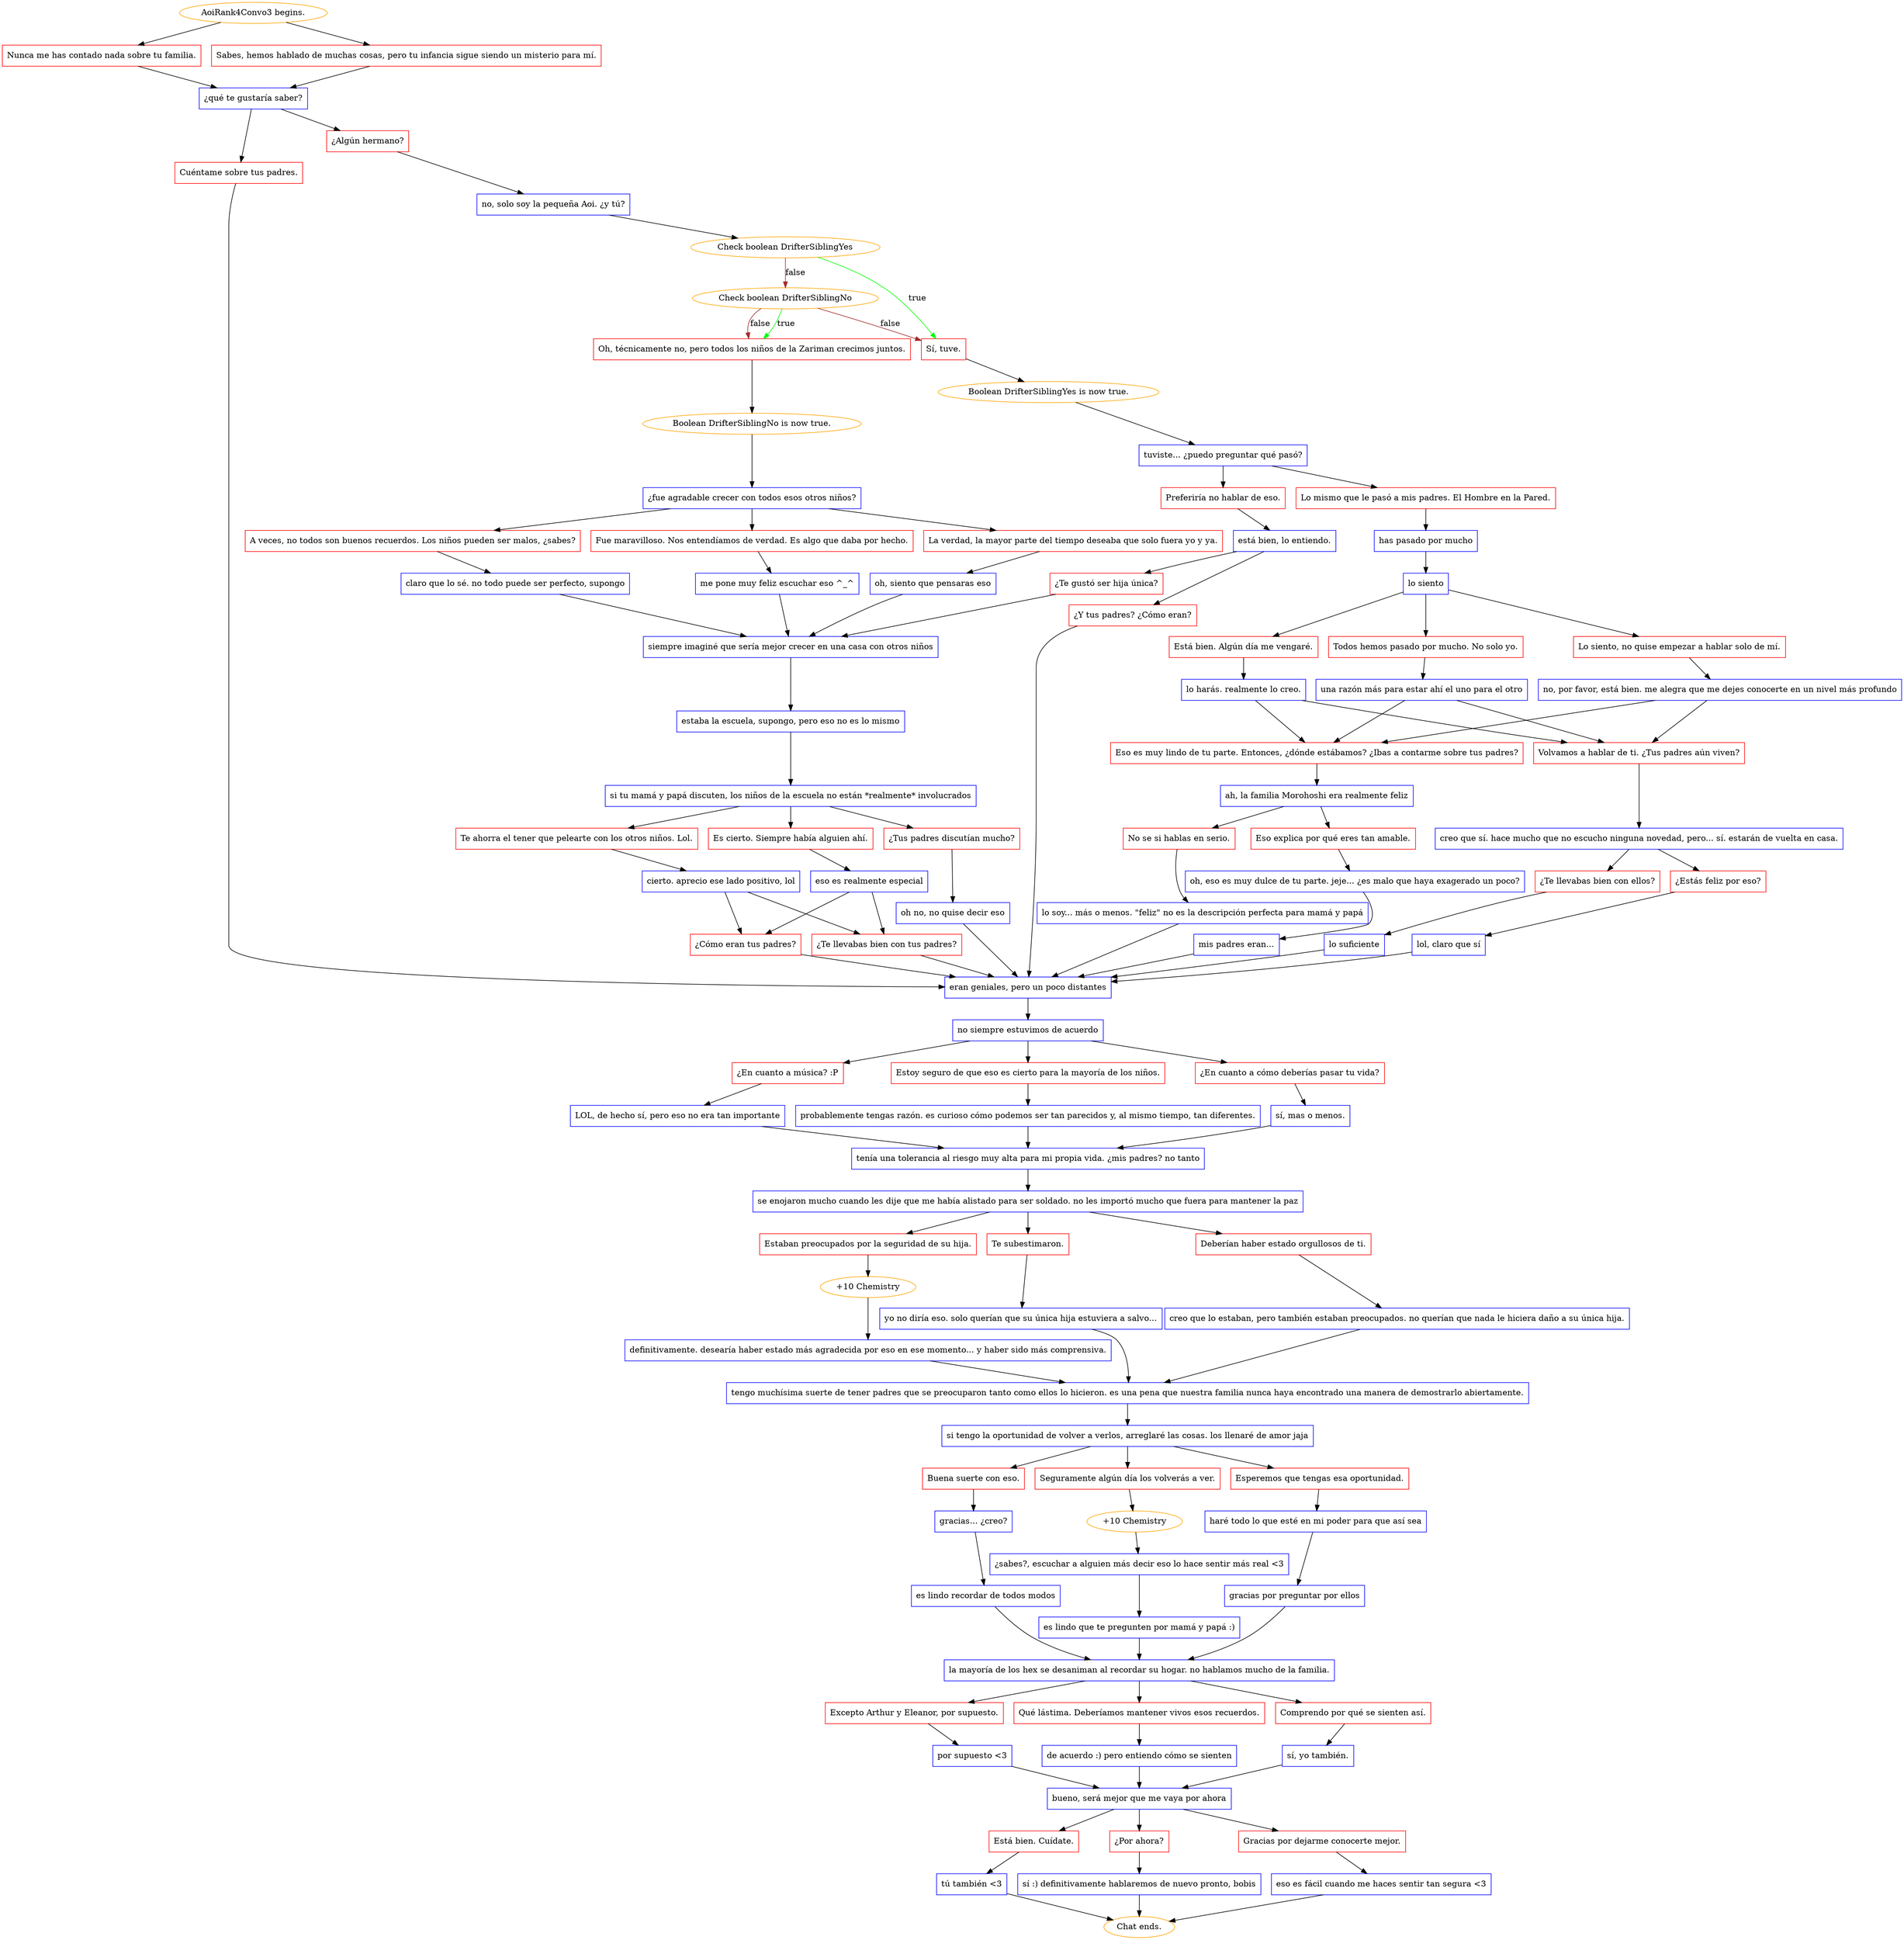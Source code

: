 digraph {
	"AoiRank4Convo3 begins." [color=orange];
		"AoiRank4Convo3 begins." -> j3373225082;
		"AoiRank4Convo3 begins." -> j2518716929;
	j3373225082 [label="Nunca me has contado nada sobre tu familia.",shape=box,color=red];
		j3373225082 -> j3933507397;
	j2518716929 [label="Sabes, hemos hablado de muchas cosas, pero tu infancia sigue siendo un misterio para mí.",shape=box,color=red];
		j2518716929 -> j3933507397;
	j3933507397 [label="¿qué te gustaría saber?",shape=box,color=blue];
		j3933507397 -> j3093795304;
		j3933507397 -> j1114448958;
	j3093795304 [label="Cuéntame sobre tus padres.",shape=box,color=red];
		j3093795304 -> j1331495271;
	j1114448958 [label="¿Algún hermano?",shape=box,color=red];
		j1114448958 -> j3765676375;
	j1331495271 [label="eran geniales, pero un poco distantes",shape=box,color=blue];
		j1331495271 -> j1221197424;
	j3765676375 [label="no, solo soy la pequeña Aoi. ¿y tú?",shape=box,color=blue];
		j3765676375 -> j1687579898;
	j1221197424 [label="no siempre estuvimos de acuerdo",shape=box,color=blue];
		j1221197424 -> j827050331;
		j1221197424 -> j609250464;
		j1221197424 -> j163638178;
	j1687579898 [label="Check boolean DrifterSiblingYes",color=orange];
		j1687579898 -> j597590422 [label=true,color=green];
		j1687579898 -> j2219238961 [label=false,color=brown];
	j827050331 [label="¿En cuanto a música? :P",shape=box,color=red];
		j827050331 -> j3568287154;
	j609250464 [label="Estoy seguro de que eso es cierto para la mayoría de los niños.",shape=box,color=red];
		j609250464 -> j644113273;
	j163638178 [label="¿En cuanto a cómo deberías pasar tu vida?",shape=box,color=red];
		j163638178 -> j2954563942;
	j597590422 [label="Sí, tuve.",shape=box,color=red];
		j597590422 -> j1899077482;
	j2219238961 [label="Check boolean DrifterSiblingNo",color=orange];
		j2219238961 -> j3542920287 [label=true,color=green];
		j2219238961 -> j597590422 [label=false,color=brown];
		j2219238961 -> j3542920287 [label=false,color=brown];
	j3568287154 [label="LOL, de hecho sí, pero eso no era tan importante",shape=box,color=blue];
		j3568287154 -> j3160563615;
	j644113273 [label="probablemente tengas razón. es curioso cómo podemos ser tan parecidos y, al mismo tiempo, tan diferentes.",shape=box,color=blue];
		j644113273 -> j3160563615;
	j2954563942 [label="sí, mas o menos.",shape=box,color=blue];
		j2954563942 -> j3160563615;
	j1899077482 [label="Boolean DrifterSiblingYes is now true.",color=orange];
		j1899077482 -> j471673837;
	j3542920287 [label="Oh, técnicamente no, pero todos los niños de la Zariman crecimos juntos.",shape=box,color=red];
		j3542920287 -> j2540161667;
	j3160563615 [label="tenía una tolerancia al riesgo muy alta para mi propia vida. ¿mis padres? no tanto",shape=box,color=blue];
		j3160563615 -> j588912115;
	j471673837 [label="tuviste... ¿puedo preguntar qué pasó?",shape=box,color=blue];
		j471673837 -> j875712257;
		j471673837 -> j936228666;
	j2540161667 [label="Boolean DrifterSiblingNo is now true.",color=orange];
		j2540161667 -> j3152125126;
	j588912115 [label="se enojaron mucho cuando les dije que me había alistado para ser soldado. no les importó mucho que fuera para mantener la paz",shape=box,color=blue];
		j588912115 -> j3687011910;
		j588912115 -> j766664471;
		j588912115 -> j775781588;
	j875712257 [label="Lo mismo que le pasó a mis padres. El Hombre en la Pared.",shape=box,color=red];
		j875712257 -> j2226607366;
	j936228666 [label="Preferiría no hablar de eso.",shape=box,color=red];
		j936228666 -> j3197480911;
	j3152125126 [label="¿fue agradable crecer con todos esos otros niños?",shape=box,color=blue];
		j3152125126 -> j42041648;
		j3152125126 -> j1962337158;
		j3152125126 -> j3218551945;
	j3687011910 [label="Estaban preocupados por la seguridad de su hija.",shape=box,color=red];
		j3687011910 -> j1812159174;
	j766664471 [label="Te subestimaron.",shape=box,color=red];
		j766664471 -> j721387970;
	j775781588 [label="Deberían haber estado orgullosos de ti.",shape=box,color=red];
		j775781588 -> j2180454501;
	j2226607366 [label="has pasado por mucho",shape=box,color=blue];
		j2226607366 -> j1749325338;
	j3197480911 [label="está bien, lo entiendo.",shape=box,color=blue];
		j3197480911 -> j1652906153;
		j3197480911 -> j501736214;
	j42041648 [label="A veces, no todos son buenos recuerdos. Los niños pueden ser malos, ¿sabes?",shape=box,color=red];
		j42041648 -> j4230973064;
	j1962337158 [label="Fue maravilloso. Nos entendíamos de verdad. Es algo que daba por hecho.",shape=box,color=red];
		j1962337158 -> j2127662885;
	j3218551945 [label="La verdad, la mayor parte del tiempo deseaba que solo fuera yo y ya.",shape=box,color=red];
		j3218551945 -> j1693046555;
	j1812159174 [label="+10 Chemistry",color=orange];
		j1812159174 -> j3016693453;
	j721387970 [label="yo no diría eso. solo querían que su única hija estuviera a salvo...",shape=box,color=blue];
		j721387970 -> j2301456722;
	j2180454501 [label="creo que lo estaban, pero también estaban preocupados. no querían que nada le hiciera daño a su única hija.",shape=box,color=blue];
		j2180454501 -> j2301456722;
	j1749325338 [label="lo siento",shape=box,color=blue];
		j1749325338 -> j1267122719;
		j1749325338 -> j2862468199;
		j1749325338 -> j2481160122;
	j1652906153 [label="¿Te gustó ser hija única?",shape=box,color=red];
		j1652906153 -> j3408269729;
	j501736214 [label="¿Y tus padres? ¿Cómo eran?",shape=box,color=red];
		j501736214 -> j1331495271;
	j4230973064 [label="claro que lo sé. no todo puede ser perfecto, supongo",shape=box,color=blue];
		j4230973064 -> j3408269729;
	j2127662885 [label="me pone muy feliz escuchar eso ^_^",shape=box,color=blue];
		j2127662885 -> j3408269729;
	j1693046555 [label="oh, siento que pensaras eso",shape=box,color=blue];
		j1693046555 -> j3408269729;
	j3016693453 [label="definitivamente. desearía haber estado más agradecida por eso en ese momento... y haber sido más comprensiva.",shape=box,color=blue];
		j3016693453 -> j2301456722;
	j2301456722 [label="tengo muchísima suerte de tener padres que se preocuparon tanto como ellos lo hicieron. es una pena que nuestra familia nunca haya encontrado una manera de demostrarlo abiertamente.",shape=box,color=blue];
		j2301456722 -> j2369309224;
	j1267122719 [label="Lo siento, no quise empezar a hablar solo de mí.",shape=box,color=red];
		j1267122719 -> j3234929774;
	j2862468199 [label="Está bien. Algún día me vengaré.",shape=box,color=red];
		j2862468199 -> j298636669;
	j2481160122 [label="Todos hemos pasado por mucho. No solo yo.",shape=box,color=red];
		j2481160122 -> j3440714784;
	j3408269729 [label="siempre imaginé que sería mejor crecer en una casa con otros niños",shape=box,color=blue];
		j3408269729 -> j1274690951;
	j2369309224 [label="si tengo la oportunidad de volver a verlos, arreglaré las cosas. los llenaré de amor jaja",shape=box,color=blue];
		j2369309224 -> j369380650;
		j2369309224 -> j2942926868;
		j2369309224 -> j638972584;
	j3234929774 [label="no, por favor, está bien. me alegra que me dejes conocerte en un nivel más profundo",shape=box,color=blue];
		j3234929774 -> j3779569306;
		j3234929774 -> j889537625;
	j298636669 [label="lo harás. realmente lo creo.",shape=box,color=blue];
		j298636669 -> j3779569306;
		j298636669 -> j889537625;
	j3440714784 [label="una razón más para estar ahí el uno para el otro",shape=box,color=blue];
		j3440714784 -> j3779569306;
		j3440714784 -> j889537625;
	j1274690951 [label="estaba la escuela, supongo, pero eso no es lo mismo",shape=box,color=blue];
		j1274690951 -> j263417008;
	j369380650 [label="Buena suerte con eso.",shape=box,color=red];
		j369380650 -> j1648894015;
	j2942926868 [label="Seguramente algún día los volverás a ver.",shape=box,color=red];
		j2942926868 -> j226256901;
	j638972584 [label="Esperemos que tengas esa oportunidad.",shape=box,color=red];
		j638972584 -> j2463568010;
	j3779569306 [label="Volvamos a hablar de ti. ¿Tus padres aún viven?",shape=box,color=red];
		j3779569306 -> j44088424;
	j889537625 [label="Eso es muy lindo de tu parte. Entonces, ¿dónde estábamos? ¿Ibas a contarme sobre tus padres?",shape=box,color=red];
		j889537625 -> j2724781973;
	j263417008 [label="si tu mamá y papá discuten, los niños de la escuela no están *realmente* involucrados",shape=box,color=blue];
		j263417008 -> j3626294774;
		j263417008 -> j2253732684;
		j263417008 -> j2714597377;
	j1648894015 [label="gracias... ¿creo?",shape=box,color=blue];
		j1648894015 -> j2144810288;
	j226256901 [label="+10 Chemistry",color=orange];
		j226256901 -> j1169868564;
	j2463568010 [label="haré todo lo que esté en mi poder para que así sea",shape=box,color=blue];
		j2463568010 -> j1872489811;
	j44088424 [label="creo que sí. hace mucho que no escucho ninguna novedad, pero... sí. estarán de vuelta en casa.",shape=box,color=blue];
		j44088424 -> j1741364444;
		j44088424 -> j4149331073;
	j2724781973 [label="ah, la familia Morohoshi era realmente feliz",shape=box,color=blue];
		j2724781973 -> j1958153841;
		j2724781973 -> j2865122733;
	j3626294774 [label="Te ahorra el tener que pelearte con los otros niños. Lol.",shape=box,color=red];
		j3626294774 -> j3334230045;
	j2253732684 [label="¿Tus padres discutían mucho?",shape=box,color=red];
		j2253732684 -> j936422296;
	j2714597377 [label="Es cierto. Siempre había alguien ahí.",shape=box,color=red];
		j2714597377 -> j226489477;
	j2144810288 [label="es lindo recordar de todos modos",shape=box,color=blue];
		j2144810288 -> j939229575;
	j1169868564 [label="¿sabes?, escuchar a alguien más decir eso lo hace sentir más real <3",shape=box,color=blue];
		j1169868564 -> j4186301899;
	j1872489811 [label="gracias por preguntar por ellos",shape=box,color=blue];
		j1872489811 -> j939229575;
	j1741364444 [label="¿Estás feliz por eso?",shape=box,color=red];
		j1741364444 -> j3745696533;
	j4149331073 [label="¿Te llevabas bien con ellos?",shape=box,color=red];
		j4149331073 -> j4121484134;
	j1958153841 [label="No se si hablas en serio.",shape=box,color=red];
		j1958153841 -> j255716461;
	j2865122733 [label="Eso explica por qué eres tan amable.",shape=box,color=red];
		j2865122733 -> j238464432;
	j3334230045 [label="cierto. aprecio ese lado positivo, lol",shape=box,color=blue];
		j3334230045 -> j3972248524;
		j3334230045 -> j3396032780;
	j936422296 [label="oh no, no quise decir eso",shape=box,color=blue];
		j936422296 -> j1331495271;
	j226489477 [label="eso es realmente especial",shape=box,color=blue];
		j226489477 -> j3396032780;
		j226489477 -> j3972248524;
	j939229575 [label="la mayoría de los hex se desaniman al recordar su hogar. no hablamos mucho de la familia.",shape=box,color=blue];
		j939229575 -> j974810748;
		j939229575 -> j1491970046;
		j939229575 -> j177358650;
	j4186301899 [label="es lindo que te pregunten por mamá y papá :)",shape=box,color=blue];
		j4186301899 -> j939229575;
	j3745696533 [label="lol, claro que sí",shape=box,color=blue];
		j3745696533 -> j1331495271;
	j4121484134 [label="lo suficiente",shape=box,color=blue];
		j4121484134 -> j1331495271;
	j255716461 [label="lo soy... más o menos. \"feliz\" no es la descripción perfecta para mamá y papá",shape=box,color=blue];
		j255716461 -> j1331495271;
	j238464432 [label="oh, eso es muy dulce de tu parte. jeje... ¿es malo que haya exagerado un poco?",shape=box,color=blue];
		j238464432 -> j3369334060;
	j3972248524 [label="¿Te llevabas bien con tus padres?",shape=box,color=red];
		j3972248524 -> j1331495271;
	j3396032780 [label="¿Cómo eran tus padres?",shape=box,color=red];
		j3396032780 -> j1331495271;
	j974810748 [label="Excepto Arthur y Eleanor, por supuesto.",shape=box,color=red];
		j974810748 -> j2246191671;
	j1491970046 [label="Qué lástima. Deberíamos mantener vivos esos recuerdos.",shape=box,color=red];
		j1491970046 -> j2897948019;
	j177358650 [label="Comprendo por qué se sienten así.",shape=box,color=red];
		j177358650 -> j944847719;
	j3369334060 [label="mis padres eran...",shape=box,color=blue];
		j3369334060 -> j1331495271;
	j2246191671 [label="por supuesto <3",shape=box,color=blue];
		j2246191671 -> j3099674412;
	j2897948019 [label="de acuerdo :) pero entiendo cómo se sienten",shape=box,color=blue];
		j2897948019 -> j3099674412;
	j944847719 [label="sí, yo también.",shape=box,color=blue];
		j944847719 -> j3099674412;
	j3099674412 [label="bueno, será mejor que me vaya por ahora",shape=box,color=blue];
		j3099674412 -> j3504180314;
		j3099674412 -> j3071797438;
		j3099674412 -> j812323788;
	j3504180314 [label="Está bien. Cuídate.",shape=box,color=red];
		j3504180314 -> j3969791391;
	j3071797438 [label="¿Por ahora?",shape=box,color=red];
		j3071797438 -> j711592367;
	j812323788 [label="Gracias por dejarme conocerte mejor.",shape=box,color=red];
		j812323788 -> j1368531729;
	j3969791391 [label="tú también <3",shape=box,color=blue];
		j3969791391 -> "Chat ends.";
	j711592367 [label="sí :) definitivamente hablaremos de nuevo pronto, bobis",shape=box,color=blue];
		j711592367 -> "Chat ends.";
	j1368531729 [label="eso es fácil cuando me haces sentir tan segura <3",shape=box,color=blue];
		j1368531729 -> "Chat ends.";
	"Chat ends." [color=orange];
}